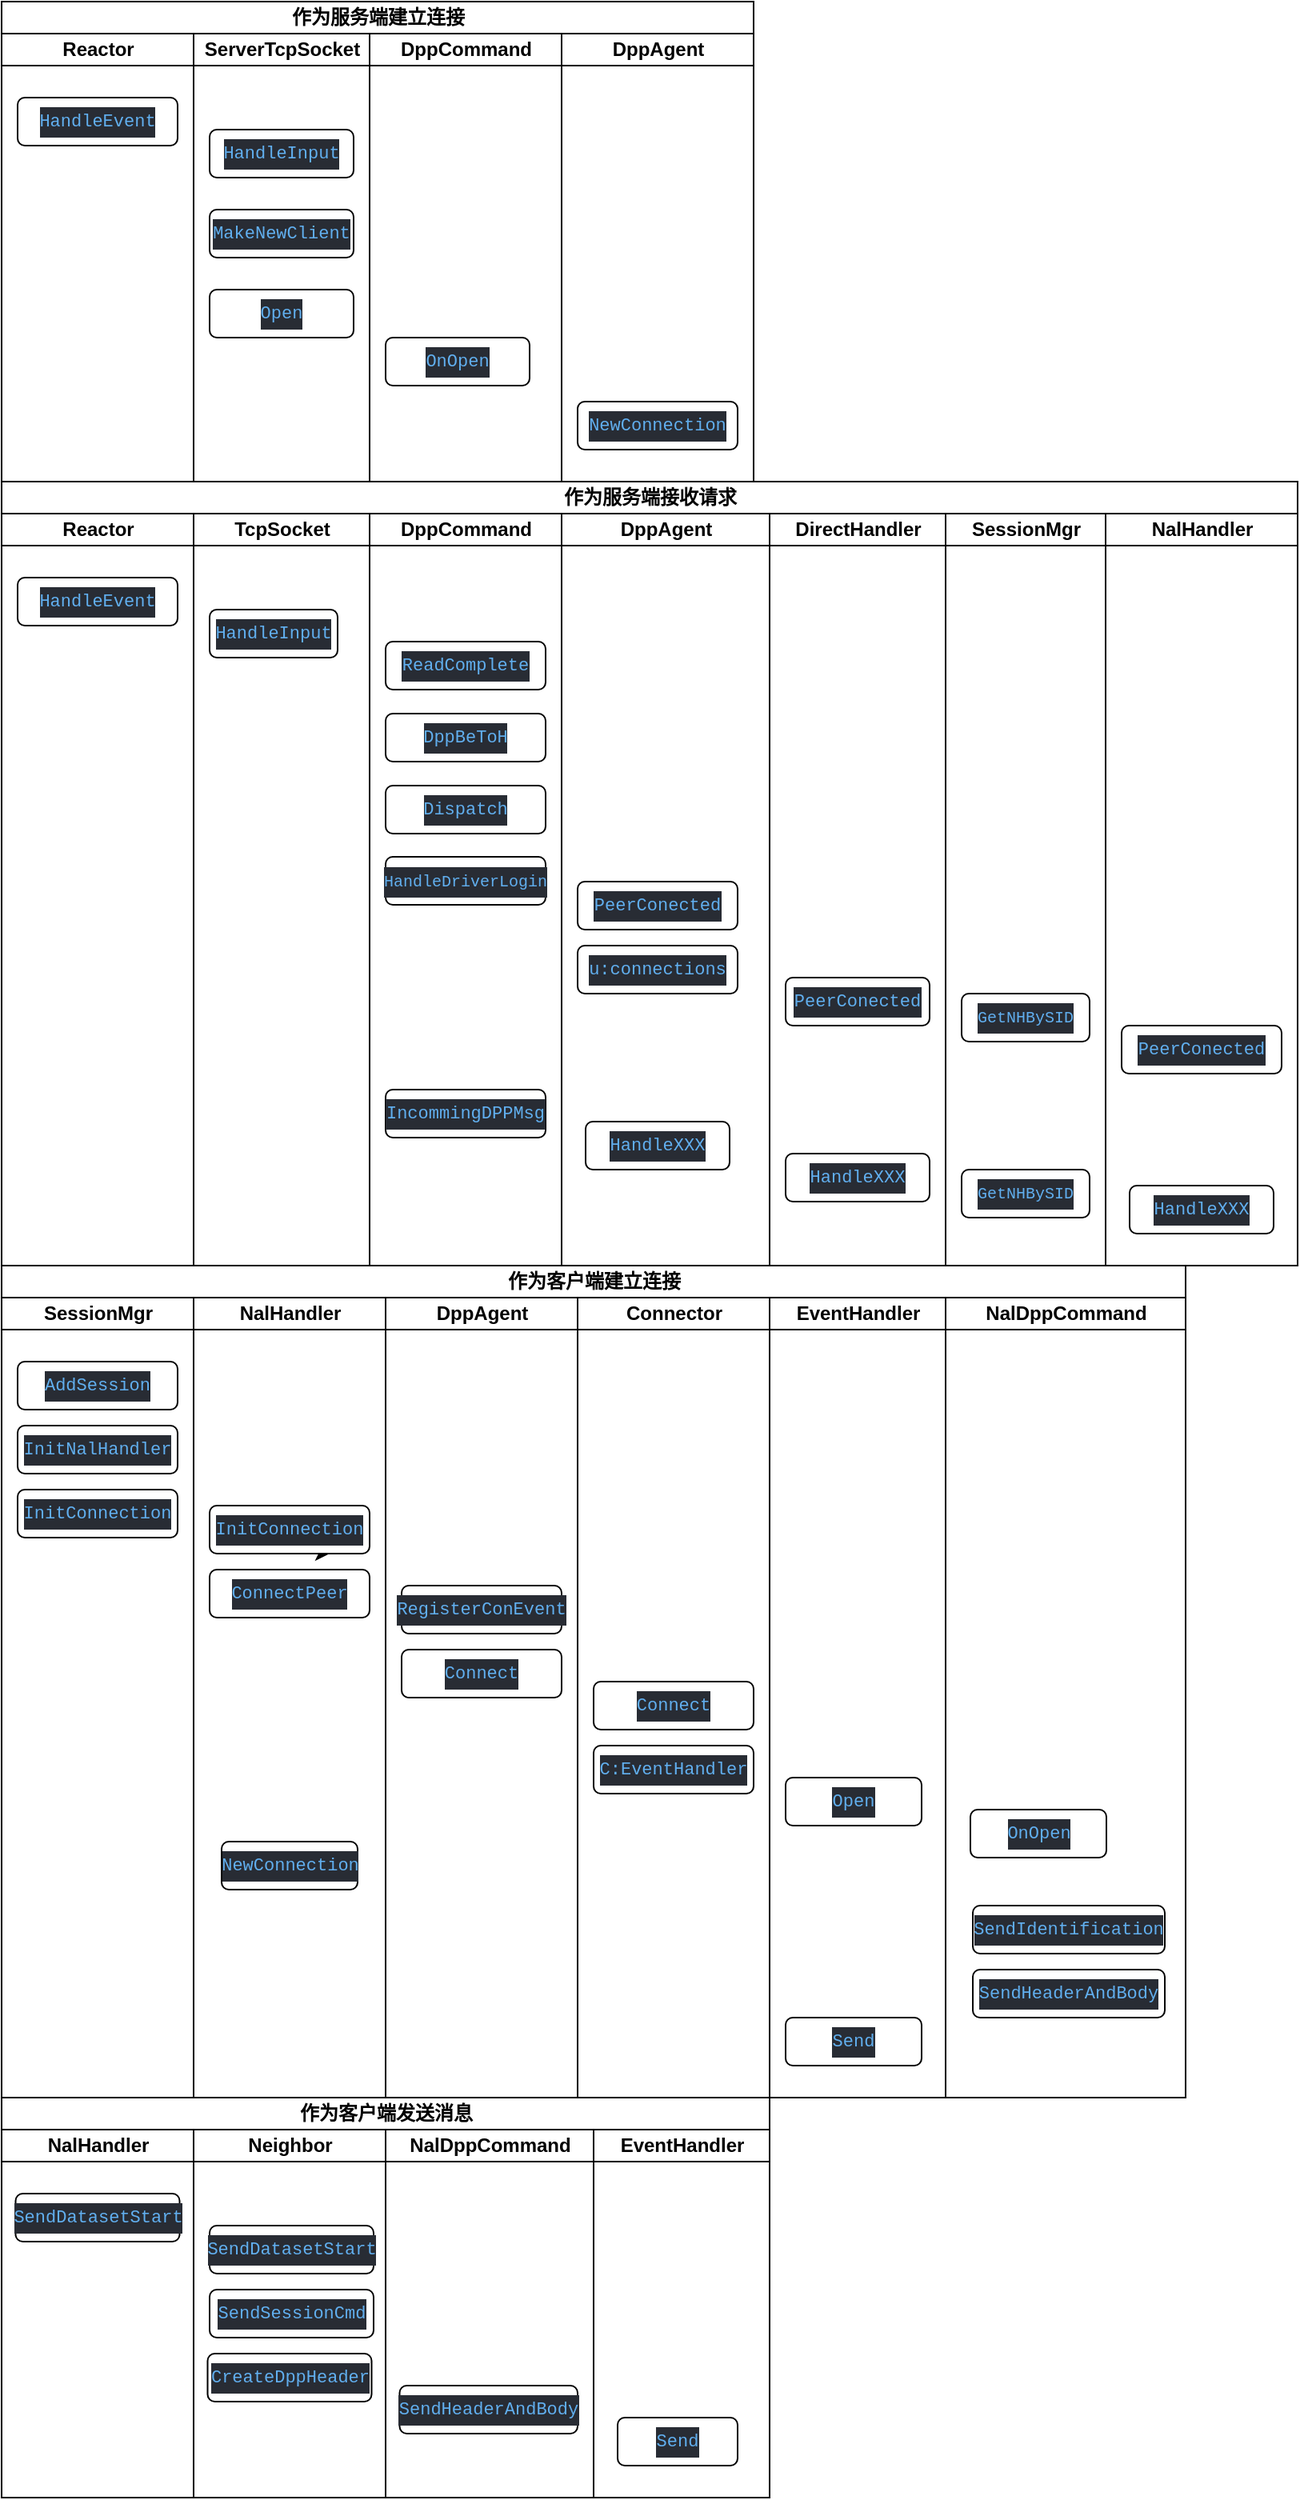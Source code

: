 <mxfile version="13.0.9">
    <diagram id="6hGFLwfOUW9BJ-s0fimq" name="Page-1">
        <mxGraphModel dx="1156" dy="775" grid="1" gridSize="10" guides="1" tooltips="1" connect="1" arrows="1" fold="1" page="1" pageScale="1" pageWidth="827" pageHeight="1169" math="0" shadow="0">
            <root>
                <mxCell id="0"/>
                <mxCell id="1" parent="0"/>
                <mxCell id="2" value="作为服务端建立连接" style="swimlane;html=1;childLayout=stackLayout;resizeParent=1;resizeParentMax=0;startSize=20;" vertex="1" parent="1">
                    <mxGeometry x="10" y="20" width="470" height="300" as="geometry"/>
                </mxCell>
                <mxCell id="3" value="Reactor" style="swimlane;html=1;startSize=20;" vertex="1" parent="2">
                    <mxGeometry y="20" width="120" height="280" as="geometry"/>
                </mxCell>
                <mxCell id="9" value="&lt;div style=&quot;color: rgb(171, 178, 191); background-color: rgb(40, 44, 52); font-family: consolas, &amp;quot;courier new&amp;quot;, monospace; font-size: 11px; line-height: 19px;&quot;&gt;&lt;span style=&quot;color: rgb(97, 175, 239); font-size: 11px;&quot;&gt;HandleEvent&lt;/span&gt;&lt;/div&gt;" style="shape=ext;rounded=1;html=1;whiteSpace=wrap;fontSize=11;" vertex="1" parent="3">
                    <mxGeometry x="10" y="40" width="100" height="30" as="geometry"/>
                </mxCell>
                <mxCell id="4" value="ServerTcpSocket" style="swimlane;html=1;startSize=20;" vertex="1" parent="2">
                    <mxGeometry x="120" y="20" width="110" height="280" as="geometry"/>
                </mxCell>
                <mxCell id="12" value="&lt;div style=&quot;background-color: rgb(40 , 44 , 52) ; font-family: &amp;#34;consolas&amp;#34; , &amp;#34;courier new&amp;#34; , monospace ; font-size: 11px ; line-height: 19px&quot;&gt;&lt;div style=&quot;font-family: &amp;#34;consolas&amp;#34; , &amp;#34;courier new&amp;#34; , monospace ; font-size: 11px ; line-height: 19px&quot;&gt;&lt;font color=&quot;#61afef&quot;&gt;Open&lt;/font&gt;&lt;/div&gt;&lt;/div&gt;" style="shape=ext;rounded=1;html=1;whiteSpace=wrap;fontSize=11;" vertex="1" parent="4">
                    <mxGeometry x="10" y="160" width="90" height="30" as="geometry"/>
                </mxCell>
                <mxCell id="10" value="&lt;div style=&quot;color: rgb(171, 178, 191); background-color: rgb(40, 44, 52); font-family: consolas, &amp;quot;courier new&amp;quot;, monospace; font-size: 11px; line-height: 19px;&quot;&gt;&lt;span style=&quot;color: rgb(97, 175, 239); font-size: 11px;&quot;&gt;HandleInput&lt;/span&gt;&lt;/div&gt;" style="shape=ext;rounded=1;html=1;whiteSpace=wrap;fontSize=11;" vertex="1" parent="4">
                    <mxGeometry x="10" y="60" width="90" height="30" as="geometry"/>
                </mxCell>
                <mxCell id="11" value="&lt;div style=&quot;color: rgb(171, 178, 191); background-color: rgb(40, 44, 52); font-family: consolas, &amp;quot;courier new&amp;quot;, monospace; font-size: 11px; line-height: 19px;&quot;&gt;&lt;div style=&quot;font-family: consolas, &amp;quot;courier new&amp;quot;, monospace; font-size: 11px; line-height: 19px;&quot;&gt;&lt;span style=&quot;color: rgb(97, 175, 239); font-size: 11px;&quot;&gt;MakeNewClient&lt;/span&gt;&lt;/div&gt;&lt;/div&gt;" style="shape=ext;rounded=1;html=1;whiteSpace=wrap;fontSize=11;" vertex="1" parent="4">
                    <mxGeometry x="10" y="110" width="90" height="30" as="geometry"/>
                </mxCell>
                <mxCell id="5" value="DppCommand" style="swimlane;html=1;startSize=20;" vertex="1" parent="2">
                    <mxGeometry x="230" y="20" width="120" height="280" as="geometry"/>
                </mxCell>
                <mxCell id="13" value="&lt;div style=&quot;background-color: rgb(40 , 44 , 52) ; font-family: &amp;#34;consolas&amp;#34; , &amp;#34;courier new&amp;#34; , monospace ; font-size: 11px ; line-height: 19px&quot;&gt;&lt;div style=&quot;font-family: &amp;#34;consolas&amp;#34; , &amp;#34;courier new&amp;#34; , monospace ; font-size: 11px ; line-height: 19px&quot;&gt;&lt;font color=&quot;#61afef&quot;&gt;OnOpen&lt;/font&gt;&lt;/div&gt;&lt;/div&gt;" style="shape=ext;rounded=1;html=1;whiteSpace=wrap;fontSize=11;" vertex="1" parent="5">
                    <mxGeometry x="10" y="190" width="90" height="30" as="geometry"/>
                </mxCell>
                <mxCell id="7" value="DppAgent" style="swimlane;html=1;startSize=20;" vertex="1" parent="2">
                    <mxGeometry x="350" y="20" width="120" height="280" as="geometry"/>
                </mxCell>
                <mxCell id="14" value="&lt;div style=&quot;background-color: rgb(40, 44, 52); font-family: consolas, &amp;quot;courier new&amp;quot;, monospace; font-size: 11px; line-height: 19px;&quot;&gt;&lt;div style=&quot;font-family: consolas, &amp;quot;courier new&amp;quot;, monospace; font-size: 11px; line-height: 19px;&quot;&gt;&lt;div style=&quot;color: rgb(171, 178, 191); font-family: consolas, &amp;quot;courier new&amp;quot;, monospace; font-size: 11px; line-height: 19px;&quot;&gt;&lt;span style=&quot;color: rgb(97, 175, 239); font-size: 11px;&quot;&gt;NewConnection&lt;/span&gt;&lt;/div&gt;&lt;/div&gt;&lt;/div&gt;" style="shape=ext;rounded=1;html=1;whiteSpace=wrap;fontSize=11;" vertex="1" parent="7">
                    <mxGeometry x="10" y="230" width="100" height="30" as="geometry"/>
                </mxCell>
                <mxCell id="17" value="作为服务端接收请求" style="swimlane;html=1;childLayout=stackLayout;resizeParent=1;resizeParentMax=0;startSize=20;" vertex="1" parent="1">
                    <mxGeometry x="10" y="320" width="810" height="490" as="geometry"/>
                </mxCell>
                <mxCell id="18" value="Reactor" style="swimlane;html=1;startSize=20;" vertex="1" parent="17">
                    <mxGeometry y="20" width="120" height="470" as="geometry"/>
                </mxCell>
                <mxCell id="19" value="&lt;div style=&quot;color: rgb(171, 178, 191); background-color: rgb(40, 44, 52); font-family: consolas, &amp;quot;courier new&amp;quot;, monospace; font-size: 11px; line-height: 19px;&quot;&gt;&lt;span style=&quot;color: rgb(97, 175, 239); font-size: 11px;&quot;&gt;HandleEvent&lt;/span&gt;&lt;/div&gt;" style="shape=ext;rounded=1;html=1;whiteSpace=wrap;fontSize=11;" vertex="1" parent="18">
                    <mxGeometry x="10" y="40" width="100" height="30" as="geometry"/>
                </mxCell>
                <mxCell id="20" value="TcpSocket" style="swimlane;html=1;startSize=20;" vertex="1" parent="17">
                    <mxGeometry x="120" y="20" width="110" height="470" as="geometry"/>
                </mxCell>
                <mxCell id="22" value="&lt;div style=&quot;color: rgb(171, 178, 191); background-color: rgb(40, 44, 52); font-family: consolas, &amp;quot;courier new&amp;quot;, monospace; font-size: 11px; line-height: 19px;&quot;&gt;&lt;span style=&quot;color: rgb(97, 175, 239); font-size: 11px;&quot;&gt;HandleInput&lt;/span&gt;&lt;/div&gt;" style="shape=ext;rounded=1;html=1;whiteSpace=wrap;fontSize=11;" vertex="1" parent="20">
                    <mxGeometry x="10" y="60" width="80" height="30" as="geometry"/>
                </mxCell>
                <mxCell id="24" value="DppCommand" style="swimlane;html=1;startSize=20;" vertex="1" parent="17">
                    <mxGeometry x="230" y="20" width="120" height="470" as="geometry"/>
                </mxCell>
                <mxCell id="45" value="&lt;div style=&quot;background-color: rgb(40 , 44 , 52) ; font-family: &amp;#34;consolas&amp;#34; , &amp;#34;courier new&amp;#34; , monospace ; line-height: 19px&quot;&gt;&lt;font color=&quot;#61afef&quot; style=&quot;font-size: 10px&quot;&gt;HandleDriverLogin&lt;/font&gt;&lt;/div&gt;" style="shape=ext;rounded=1;html=1;whiteSpace=wrap;fontSize=11;" vertex="1" parent="24">
                    <mxGeometry x="10" y="214.5" width="100" height="30" as="geometry"/>
                </mxCell>
                <mxCell id="43" value="&lt;div style=&quot;color: rgb(171 , 178 , 191) ; background-color: rgb(40 , 44 , 52) ; font-family: &amp;#34;consolas&amp;#34; , &amp;#34;courier new&amp;#34; , monospace ; font-size: 11px ; line-height: 19px&quot;&gt;&lt;span style=&quot;color: rgb(97 , 175 , 239) ; font-size: 11px&quot;&gt;Dispatch&lt;/span&gt;&lt;/div&gt;" style="shape=ext;rounded=1;html=1;whiteSpace=wrap;fontSize=11;" vertex="1" parent="24">
                    <mxGeometry x="10" y="170" width="100" height="30" as="geometry"/>
                </mxCell>
                <mxCell id="42" value="&lt;div style=&quot;color: rgb(171 , 178 , 191) ; background-color: rgb(40 , 44 , 52) ; font-family: &amp;#34;consolas&amp;#34; , &amp;#34;courier new&amp;#34; , monospace ; font-size: 11px ; line-height: 19px&quot;&gt;&lt;span style=&quot;color: rgb(97 , 175 , 239) ; font-size: 11px&quot;&gt;DppBeToH&lt;/span&gt;&lt;/div&gt;" style="shape=ext;rounded=1;html=1;whiteSpace=wrap;fontSize=11;" vertex="1" parent="24">
                    <mxGeometry x="10" y="125" width="100" height="30" as="geometry"/>
                </mxCell>
                <mxCell id="41" value="&lt;div style=&quot;color: rgb(171 , 178 , 191) ; background-color: rgb(40 , 44 , 52) ; font-family: &amp;#34;consolas&amp;#34; , &amp;#34;courier new&amp;#34; , monospace ; font-size: 11px ; line-height: 19px&quot;&gt;&lt;span style=&quot;color: rgb(97 , 175 , 239) ; font-size: 11px&quot;&gt;ReadComplete&lt;/span&gt;&lt;/div&gt;" style="shape=ext;rounded=1;html=1;whiteSpace=wrap;fontSize=11;" vertex="1" parent="24">
                    <mxGeometry x="10" y="80" width="100" height="30" as="geometry"/>
                </mxCell>
                <mxCell id="68" value="&lt;div style=&quot;color: rgb(171 , 178 , 191) ; background-color: rgb(40 , 44 , 52) ; font-family: &amp;#34;consolas&amp;#34; , &amp;#34;courier new&amp;#34; , monospace ; font-size: 11px ; line-height: 19px&quot;&gt;&lt;span style=&quot;color: rgb(97 , 175 , 239) ; font-size: 11px&quot;&gt;IncommingDPPMsg&lt;/span&gt;&lt;/div&gt;" style="shape=ext;rounded=1;html=1;whiteSpace=wrap;fontSize=11;" vertex="1" parent="24">
                    <mxGeometry x="10" y="360" width="100" height="30" as="geometry"/>
                </mxCell>
                <mxCell id="28" value="DppAgent" style="swimlane;html=1;startSize=20;" vertex="1" parent="17">
                    <mxGeometry x="350" y="20" width="130" height="470" as="geometry"/>
                </mxCell>
                <mxCell id="57" value="&lt;div style=&quot;color: rgb(171 , 178 , 191) ; background-color: rgb(40 , 44 , 52) ; font-family: &amp;#34;consolas&amp;#34; , &amp;#34;courier new&amp;#34; , monospace ; font-size: 11px ; line-height: 19px&quot;&gt;&lt;span style=&quot;color: rgb(97 , 175 , 239) ; font-size: 11px&quot;&gt;PeerConected&lt;/span&gt;&lt;/div&gt;" style="shape=ext;rounded=1;html=1;whiteSpace=wrap;fontSize=11;" vertex="1" parent="28">
                    <mxGeometry x="10" y="230" width="100" height="30" as="geometry"/>
                </mxCell>
                <mxCell id="61" value="&lt;div style=&quot;background-color: rgb(40 , 44 , 52) ; font-family: &amp;#34;consolas&amp;#34; , &amp;#34;courier new&amp;#34; , monospace ; font-size: 11px ; line-height: 19px&quot;&gt;&lt;font color=&quot;#61afef&quot;&gt;u:connections&lt;/font&gt;&lt;/div&gt;" style="shape=ext;rounded=1;html=1;whiteSpace=wrap;fontSize=11;" vertex="1" parent="28">
                    <mxGeometry x="10" y="270" width="100" height="30" as="geometry"/>
                </mxCell>
                <mxCell id="66" value="&lt;div style=&quot;color: rgb(171 , 178 , 191) ; background-color: rgb(40 , 44 , 52) ; font-family: &amp;#34;consolas&amp;#34; , &amp;#34;courier new&amp;#34; , monospace ; font-size: 11px ; line-height: 19px&quot;&gt;&lt;span style=&quot;color: rgb(97 , 175 , 239) ; font-size: 11px&quot;&gt;HandleXXX&lt;/span&gt;&lt;/div&gt;" style="shape=ext;rounded=1;html=1;whiteSpace=wrap;fontSize=11;" vertex="1" parent="28">
                    <mxGeometry x="15" y="380" width="90" height="30" as="geometry"/>
                </mxCell>
                <mxCell id="30" value="DirectHandler" style="swimlane;html=1;startSize=20;" vertex="1" parent="17">
                    <mxGeometry x="480" y="20" width="110" height="470" as="geometry"/>
                </mxCell>
                <mxCell id="62" value="&lt;div style=&quot;color: rgb(171 , 178 , 191) ; background-color: rgb(40 , 44 , 52) ; font-family: &amp;#34;consolas&amp;#34; , &amp;#34;courier new&amp;#34; , monospace ; font-size: 11px ; line-height: 19px&quot;&gt;&lt;span style=&quot;color: rgb(97 , 175 , 239) ; font-size: 11px&quot;&gt;PeerConected&lt;/span&gt;&lt;/div&gt;" style="shape=ext;rounded=1;html=1;whiteSpace=wrap;fontSize=11;" vertex="1" parent="30">
                    <mxGeometry x="10" y="290" width="90" height="30" as="geometry"/>
                </mxCell>
                <mxCell id="71" value="&lt;div style=&quot;color: rgb(171 , 178 , 191) ; background-color: rgb(40 , 44 , 52) ; font-family: &amp;#34;consolas&amp;#34; , &amp;#34;courier new&amp;#34; , monospace ; font-size: 11px ; line-height: 19px&quot;&gt;&lt;span style=&quot;color: rgb(97 , 175 , 239) ; font-size: 11px&quot;&gt;HandleXXX&lt;/span&gt;&lt;/div&gt;" style="shape=ext;rounded=1;html=1;whiteSpace=wrap;fontSize=11;" vertex="1" parent="30">
                    <mxGeometry x="10" y="400" width="90" height="30" as="geometry"/>
                </mxCell>
                <mxCell id="60" value="SessionMgr" style="swimlane;html=1;startSize=20;" vertex="1" parent="17">
                    <mxGeometry x="590" y="20" width="100" height="470" as="geometry"/>
                </mxCell>
                <mxCell id="64" value="&lt;div style=&quot;color: rgb(171, 178, 191); background-color: rgb(40, 44, 52); font-family: consolas, &amp;quot;courier new&amp;quot;, monospace; font-size: 10px; line-height: 19px;&quot;&gt;&lt;div style=&quot;font-family: consolas, &amp;quot;courier new&amp;quot;, monospace; font-size: 10px; line-height: 19px;&quot;&gt;&lt;span style=&quot;color: rgb(97, 175, 239); font-size: 10px;&quot;&gt;GetNHBySID&lt;/span&gt;&lt;/div&gt;&lt;/div&gt;" style="shape=ext;rounded=1;html=1;whiteSpace=wrap;fontSize=10;" vertex="1" parent="60">
                    <mxGeometry x="10" y="300" width="80" height="30" as="geometry"/>
                </mxCell>
                <mxCell id="72" value="&lt;div style=&quot;color: rgb(171, 178, 191); background-color: rgb(40, 44, 52); font-family: consolas, &amp;quot;courier new&amp;quot;, monospace; font-size: 10px; line-height: 19px;&quot;&gt;&lt;div style=&quot;font-family: consolas, &amp;quot;courier new&amp;quot;, monospace; font-size: 10px; line-height: 19px;&quot;&gt;&lt;span style=&quot;color: rgb(97, 175, 239); font-size: 10px;&quot;&gt;GetNHBySID&lt;/span&gt;&lt;/div&gt;&lt;/div&gt;" style="shape=ext;rounded=1;html=1;whiteSpace=wrap;fontSize=10;" vertex="1" parent="60">
                    <mxGeometry x="10" y="410" width="80" height="30" as="geometry"/>
                </mxCell>
                <mxCell id="63" value="NalHandler" style="swimlane;html=1;startSize=20;" vertex="1" parent="17">
                    <mxGeometry x="690" y="20" width="120" height="470" as="geometry"/>
                </mxCell>
                <mxCell id="65" value="&lt;div style=&quot;color: rgb(171 , 178 , 191) ; background-color: rgb(40 , 44 , 52) ; font-family: &amp;#34;consolas&amp;#34; , &amp;#34;courier new&amp;#34; , monospace ; font-size: 11px ; line-height: 19px&quot;&gt;&lt;span style=&quot;color: rgb(97 , 175 , 239) ; font-size: 11px&quot;&gt;PeerConected&lt;/span&gt;&lt;/div&gt;" style="shape=ext;rounded=1;html=1;whiteSpace=wrap;fontSize=11;" vertex="1" parent="63">
                    <mxGeometry x="10" y="320" width="100" height="30" as="geometry"/>
                </mxCell>
                <mxCell id="74" value="&lt;div style=&quot;color: rgb(171 , 178 , 191) ; background-color: rgb(40 , 44 , 52) ; font-family: &amp;#34;consolas&amp;#34; , &amp;#34;courier new&amp;#34; , monospace ; font-size: 11px ; line-height: 19px&quot;&gt;&lt;span style=&quot;color: rgb(97 , 175 , 239) ; font-size: 11px&quot;&gt;HandleXXX&lt;/span&gt;&lt;/div&gt;" style="shape=ext;rounded=1;html=1;whiteSpace=wrap;fontSize=11;" vertex="1" parent="63">
                    <mxGeometry x="15" y="420" width="90" height="30" as="geometry"/>
                </mxCell>
                <mxCell id="75" value="作为客户端建立连接" style="swimlane;html=1;childLayout=stackLayout;resizeParent=1;resizeParentMax=0;startSize=20;" vertex="1" parent="1">
                    <mxGeometry x="10" y="810" width="740" height="520" as="geometry"/>
                </mxCell>
                <mxCell id="76" value="SessionMgr" style="swimlane;html=1;startSize=20;" vertex="1" parent="75">
                    <mxGeometry y="20" width="120" height="500" as="geometry"/>
                </mxCell>
                <mxCell id="102" value="&lt;div style=&quot;color: rgb(171 , 178 , 191) ; background-color: rgb(40 , 44 , 52) ; font-family: &amp;#34;consolas&amp;#34; , &amp;#34;courier new&amp;#34; , monospace ; font-size: 11px ; line-height: 19px&quot;&gt;&lt;span style=&quot;color: rgb(97 , 175 , 239) ; font-size: 11px&quot;&gt;InitConnection&lt;/span&gt;&lt;/div&gt;" style="shape=ext;rounded=1;html=1;whiteSpace=wrap;fontSize=11;" vertex="1" parent="76">
                    <mxGeometry x="10" y="120" width="100" height="30" as="geometry"/>
                </mxCell>
                <mxCell id="77" value="&lt;div style=&quot;color: rgb(171 , 178 , 191) ; background-color: rgb(40 , 44 , 52) ; font-family: &amp;#34;consolas&amp;#34; , &amp;#34;courier new&amp;#34; , monospace ; font-size: 11px ; line-height: 19px&quot;&gt;&lt;span style=&quot;color: rgb(97 , 175 , 239) ; font-size: 11px&quot;&gt;AddSession&lt;/span&gt;&lt;/div&gt;" style="shape=ext;rounded=1;html=1;whiteSpace=wrap;fontSize=11;" vertex="1" parent="76">
                    <mxGeometry x="10" y="40" width="100" height="30" as="geometry"/>
                </mxCell>
                <mxCell id="100" value="&lt;div style=&quot;color: rgb(171 , 178 , 191) ; background-color: rgb(40 , 44 , 52) ; font-family: &amp;#34;consolas&amp;#34; , &amp;#34;courier new&amp;#34; , monospace ; font-size: 11px ; line-height: 19px&quot;&gt;&lt;span style=&quot;color: rgb(97 , 175 , 239) ; font-size: 11px&quot;&gt;InitNalHandler&lt;/span&gt;&lt;/div&gt;" style="shape=ext;rounded=1;html=1;whiteSpace=wrap;fontSize=11;" vertex="1" parent="76">
                    <mxGeometry x="10" y="80" width="100" height="30" as="geometry"/>
                </mxCell>
                <mxCell id="78" value="NalHandler" style="swimlane;html=1;startSize=20;" vertex="1" parent="75">
                    <mxGeometry x="120" y="20" width="120" height="500" as="geometry"/>
                </mxCell>
                <mxCell id="113" value="&lt;div style=&quot;color: rgb(171 , 178 , 191) ; background-color: rgb(40 , 44 , 52) ; font-family: &amp;#34;consolas&amp;#34; , &amp;#34;courier new&amp;#34; , monospace ; font-size: 11px ; line-height: 19px&quot;&gt;&lt;span style=&quot;color: rgb(97 , 175 , 239) ; font-size: 11px&quot;&gt;NewConnection&lt;/span&gt;&lt;/div&gt;" style="shape=ext;rounded=1;html=1;whiteSpace=wrap;fontSize=11;" vertex="1" parent="78">
                    <mxGeometry x="17.5" y="340" width="85" height="30" as="geometry"/>
                </mxCell>
                <mxCell id="106" value="&lt;div style=&quot;color: rgb(171 , 178 , 191) ; background-color: rgb(40 , 44 , 52) ; font-family: &amp;#34;consolas&amp;#34; , &amp;#34;courier new&amp;#34; , monospace ; font-size: 11px ; line-height: 19px&quot;&gt;&lt;span style=&quot;color: rgb(97 , 175 , 239) ; font-size: 11px&quot;&gt;ConnectPeer&lt;/span&gt;&lt;/div&gt;" style="shape=ext;rounded=1;html=1;whiteSpace=wrap;fontSize=11;" vertex="1" parent="78">
                    <mxGeometry x="10" y="170" width="100" height="30" as="geometry"/>
                </mxCell>
                <mxCell id="119" style="edgeStyle=orthogonalEdgeStyle;rounded=0;orthogonalLoop=1;jettySize=auto;html=1;exitX=0.5;exitY=1;exitDx=0;exitDy=0;entryX=0.75;entryY=1;entryDx=0;entryDy=0;fontSize=10;" edge="1" parent="78" source="103" target="103">
                    <mxGeometry relative="1" as="geometry"/>
                </mxCell>
                <mxCell id="103" value="&lt;div style=&quot;color: rgb(171 , 178 , 191) ; background-color: rgb(40 , 44 , 52) ; font-family: &amp;#34;consolas&amp;#34; , &amp;#34;courier new&amp;#34; , monospace ; font-size: 11px ; line-height: 19px&quot;&gt;&lt;span style=&quot;color: rgb(97 , 175 , 239) ; font-size: 11px&quot;&gt;InitConnection&lt;/span&gt;&lt;/div&gt;" style="shape=ext;rounded=1;html=1;whiteSpace=wrap;fontSize=11;" vertex="1" parent="78">
                    <mxGeometry x="10" y="130" width="100" height="30" as="geometry"/>
                </mxCell>
                <mxCell id="80" value="DppAgent" style="swimlane;html=1;startSize=20;" vertex="1" parent="75">
                    <mxGeometry x="240" y="20" width="120" height="500" as="geometry"/>
                </mxCell>
                <mxCell id="104" value="&lt;div style=&quot;color: rgb(171 , 178 , 191) ; background-color: rgb(40 , 44 , 52) ; font-family: &amp;#34;consolas&amp;#34; , &amp;#34;courier new&amp;#34; , monospace ; font-size: 11px ; line-height: 19px&quot;&gt;&lt;span style=&quot;color: rgb(97 , 175 , 239) ; font-size: 11px&quot;&gt;RegisterConEvent&lt;/span&gt;&lt;/div&gt;" style="shape=ext;rounded=1;html=1;whiteSpace=wrap;fontSize=11;" vertex="1" parent="80">
                    <mxGeometry x="10" y="180" width="100" height="30" as="geometry"/>
                </mxCell>
                <mxCell id="107" value="&lt;div style=&quot;color: rgb(171 , 178 , 191) ; background-color: rgb(40 , 44 , 52) ; font-family: &amp;#34;consolas&amp;#34; , &amp;#34;courier new&amp;#34; , monospace ; font-size: 11px ; line-height: 19px&quot;&gt;&lt;span style=&quot;color: rgb(97 , 175 , 239) ; font-size: 11px&quot;&gt;Connect&lt;/span&gt;&lt;/div&gt;" style="shape=ext;rounded=1;html=1;whiteSpace=wrap;fontSize=11;" vertex="1" parent="80">
                    <mxGeometry x="10" y="220" width="100" height="30" as="geometry"/>
                </mxCell>
                <mxCell id="86" value="Connector" style="swimlane;html=1;startSize=20;" vertex="1" parent="75">
                    <mxGeometry x="360" y="20" width="120" height="500" as="geometry"/>
                </mxCell>
                <mxCell id="109" value="&lt;div style=&quot;background-color: rgb(40 , 44 , 52) ; font-family: &amp;#34;consolas&amp;#34; , &amp;#34;courier new&amp;#34; , monospace ; font-size: 11px ; line-height: 19px&quot;&gt;&lt;font color=&quot;#61afef&quot;&gt;C:EventHandler&lt;/font&gt;&lt;/div&gt;" style="shape=ext;rounded=1;html=1;whiteSpace=wrap;fontSize=11;" vertex="1" parent="86">
                    <mxGeometry x="10" y="280" width="100" height="30" as="geometry"/>
                </mxCell>
                <mxCell id="108" value="&lt;div style=&quot;color: rgb(171 , 178 , 191) ; background-color: rgb(40 , 44 , 52) ; font-family: &amp;#34;consolas&amp;#34; , &amp;#34;courier new&amp;#34; , monospace ; font-size: 11px ; line-height: 19px&quot;&gt;&lt;span style=&quot;color: rgb(97 , 175 , 239) ; font-size: 11px&quot;&gt;Connect&lt;/span&gt;&lt;/div&gt;" style="shape=ext;rounded=1;html=1;whiteSpace=wrap;fontSize=11;" vertex="1" parent="86">
                    <mxGeometry x="10" y="240" width="100" height="30" as="geometry"/>
                </mxCell>
                <mxCell id="90" value="EventHandler" style="swimlane;html=1;startSize=20;" vertex="1" parent="75">
                    <mxGeometry x="480" y="20" width="110" height="500" as="geometry"/>
                </mxCell>
                <mxCell id="118" value="&lt;div style=&quot;color: rgb(171 , 178 , 191) ; background-color: rgb(40 , 44 , 52) ; font-family: &amp;#34;consolas&amp;#34; , &amp;#34;courier new&amp;#34; , monospace ; font-size: 11px ; line-height: 19px&quot;&gt;&lt;span style=&quot;color: rgb(97 , 175 , 239) ; font-size: 11px&quot;&gt;Send&lt;/span&gt;&lt;/div&gt;" style="shape=ext;rounded=1;html=1;whiteSpace=wrap;fontSize=11;" vertex="1" parent="90">
                    <mxGeometry x="10" y="450" width="85" height="30" as="geometry"/>
                </mxCell>
                <mxCell id="110" value="&lt;div style=&quot;color: rgb(171 , 178 , 191) ; background-color: rgb(40 , 44 , 52) ; font-family: &amp;#34;consolas&amp;#34; , &amp;#34;courier new&amp;#34; , monospace ; font-size: 11px ; line-height: 19px&quot;&gt;&lt;span style=&quot;color: rgb(97 , 175 , 239) ; font-size: 11px&quot;&gt;Open&lt;/span&gt;&lt;/div&gt;" style="shape=ext;rounded=1;html=1;whiteSpace=wrap;fontSize=11;" vertex="1" parent="90">
                    <mxGeometry x="10" y="300" width="85" height="30" as="geometry"/>
                </mxCell>
                <mxCell id="93" value="NalDppCommand" style="swimlane;html=1;startSize=20;" vertex="1" parent="75">
                    <mxGeometry x="590" y="20" width="150" height="500" as="geometry"/>
                </mxCell>
                <mxCell id="114" value="&lt;div style=&quot;color: rgb(171 , 178 , 191) ; background-color: rgb(40 , 44 , 52) ; font-family: &amp;#34;consolas&amp;#34; , &amp;#34;courier new&amp;#34; , monospace ; font-size: 11px ; line-height: 19px&quot;&gt;&lt;span style=&quot;color: rgb(97 , 175 , 239) ; font-size: 11px&quot;&gt;SendIdentification&lt;/span&gt;&lt;/div&gt;" style="shape=ext;rounded=1;html=1;whiteSpace=wrap;fontSize=11;" vertex="1" parent="93">
                    <mxGeometry x="17" y="380" width="120" height="30" as="geometry"/>
                </mxCell>
                <mxCell id="112" value="&lt;div style=&quot;color: rgb(171 , 178 , 191) ; background-color: rgb(40 , 44 , 52) ; font-family: &amp;#34;consolas&amp;#34; , &amp;#34;courier new&amp;#34; , monospace ; font-size: 11px ; line-height: 19px&quot;&gt;&lt;span style=&quot;color: rgb(97 , 175 , 239) ; font-size: 11px&quot;&gt;OnOpen&lt;/span&gt;&lt;/div&gt;" style="shape=ext;rounded=1;html=1;whiteSpace=wrap;fontSize=11;" vertex="1" parent="93">
                    <mxGeometry x="15.5" y="320" width="85" height="30" as="geometry"/>
                </mxCell>
                <mxCell id="115" value="&lt;div style=&quot;color: rgb(171 , 178 , 191) ; background-color: rgb(40 , 44 , 52) ; font-family: &amp;#34;consolas&amp;#34; , &amp;#34;courier new&amp;#34; , monospace ; font-size: 11px ; line-height: 19px&quot;&gt;&lt;span style=&quot;color: rgb(97 , 175 , 239) ; font-size: 11px&quot;&gt;SendHeaderAndBody&lt;/span&gt;&lt;/div&gt;" style="shape=ext;rounded=1;html=1;whiteSpace=wrap;fontSize=11;" vertex="1" parent="93">
                    <mxGeometry x="17" y="420" width="120" height="30" as="geometry"/>
                </mxCell>
                <mxCell id="123" value="作为客户端发送消息" style="swimlane;html=1;childLayout=stackLayout;resizeParent=1;resizeParentMax=0;startSize=20;" vertex="1" parent="1">
                    <mxGeometry x="10" y="1330" width="480" height="250" as="geometry"/>
                </mxCell>
                <mxCell id="124" value="NalHandler" style="swimlane;html=1;startSize=20;" vertex="1" parent="123">
                    <mxGeometry y="20" width="120" height="230" as="geometry"/>
                </mxCell>
                <mxCell id="150" value="&lt;div style=&quot;color: rgb(171 , 178 , 191) ; background-color: rgb(40 , 44 , 52) ; font-family: &amp;#34;consolas&amp;#34; , &amp;#34;courier new&amp;#34; , monospace ; font-size: 11px ; line-height: 19px&quot;&gt;&lt;span style=&quot;color: rgb(97 , 175 , 239) ; font-size: 11px&quot;&gt;SendDatasetStart&lt;/span&gt;&lt;/div&gt;" style="shape=ext;rounded=1;html=1;whiteSpace=wrap;fontSize=11;" vertex="1" parent="124">
                    <mxGeometry x="8.75" y="40" width="102.5" height="30" as="geometry"/>
                </mxCell>
                <mxCell id="128" value="Neighbor" style="swimlane;html=1;startSize=20;" vertex="1" parent="123">
                    <mxGeometry x="120" y="20" width="120" height="230" as="geometry"/>
                </mxCell>
                <mxCell id="154" value="&lt;div style=&quot;color: rgb(171 , 178 , 191) ; background-color: rgb(40 , 44 , 52) ; font-family: &amp;#34;consolas&amp;#34; , &amp;#34;courier new&amp;#34; , monospace ; font-size: 11px ; line-height: 19px&quot;&gt;&lt;span style=&quot;color: rgb(97 , 175 , 239) ; font-size: 11px&quot;&gt;SendSessionCmd&lt;/span&gt;&lt;/div&gt;" style="shape=ext;rounded=1;html=1;whiteSpace=wrap;fontSize=11;" vertex="1" parent="128">
                    <mxGeometry x="10" y="100" width="102.5" height="30" as="geometry"/>
                </mxCell>
                <mxCell id="153" value="&lt;div style=&quot;color: rgb(171 , 178 , 191) ; background-color: rgb(40 , 44 , 52) ; font-family: &amp;#34;consolas&amp;#34; , &amp;#34;courier new&amp;#34; , monospace ; font-size: 11px ; line-height: 19px&quot;&gt;&lt;span style=&quot;color: rgb(97 , 175 , 239) ; font-size: 11px&quot;&gt;SendDatasetStart&lt;/span&gt;&lt;/div&gt;" style="shape=ext;rounded=1;html=1;whiteSpace=wrap;fontSize=11;" vertex="1" parent="128">
                    <mxGeometry x="10" y="60" width="102.5" height="30" as="geometry"/>
                </mxCell>
                <mxCell id="155" value="&lt;div style=&quot;color: rgb(171 , 178 , 191) ; background-color: rgb(40 , 44 , 52) ; font-family: &amp;#34;consolas&amp;#34; , &amp;#34;courier new&amp;#34; , monospace ; font-size: 11px ; line-height: 19px&quot;&gt;&lt;span style=&quot;color: rgb(97 , 175 , 239) ; font-size: 11px&quot;&gt;CreateDppHeader&lt;/span&gt;&lt;/div&gt;" style="shape=ext;rounded=1;html=1;whiteSpace=wrap;fontSize=11;" vertex="1" parent="128">
                    <mxGeometry x="8.75" y="140" width="102.5" height="30" as="geometry"/>
                </mxCell>
                <mxCell id="133" value="NalDppCommand" style="swimlane;html=1;startSize=20;" vertex="1" parent="123">
                    <mxGeometry x="240" y="20" width="130" height="230" as="geometry"/>
                </mxCell>
                <mxCell id="156" value="&lt;div style=&quot;color: rgb(171 , 178 , 191) ; background-color: rgb(40 , 44 , 52) ; font-family: &amp;#34;consolas&amp;#34; , &amp;#34;courier new&amp;#34; , monospace ; font-size: 11px ; line-height: 19px&quot;&gt;&lt;span style=&quot;color: rgb(97 , 175 , 239) ; font-size: 11px&quot;&gt;SendHeaderAndBody&lt;/span&gt;&lt;/div&gt;" style="shape=ext;rounded=1;html=1;whiteSpace=wrap;fontSize=11;" vertex="1" parent="133">
                    <mxGeometry x="8.75" y="160" width="111.25" height="30" as="geometry"/>
                </mxCell>
                <mxCell id="136" value="EventHandler" style="swimlane;html=1;startSize=20;" vertex="1" parent="123">
                    <mxGeometry x="370" y="20" width="110" height="230" as="geometry"/>
                </mxCell>
                <mxCell id="157" value="&lt;div style=&quot;color: rgb(171 , 178 , 191) ; background-color: rgb(40 , 44 , 52) ; font-family: &amp;#34;consolas&amp;#34; , &amp;#34;courier new&amp;#34; , monospace ; font-size: 11px ; line-height: 19px&quot;&gt;&lt;span style=&quot;color: rgb(97 , 175 , 239) ; font-size: 11px&quot;&gt;Send&lt;/span&gt;&lt;/div&gt;" style="shape=ext;rounded=1;html=1;whiteSpace=wrap;fontSize=11;" vertex="1" parent="136">
                    <mxGeometry x="15" y="180" width="75" height="30" as="geometry"/>
                </mxCell>
            </root>
        </mxGraphModel>
    </diagram>
</mxfile>
